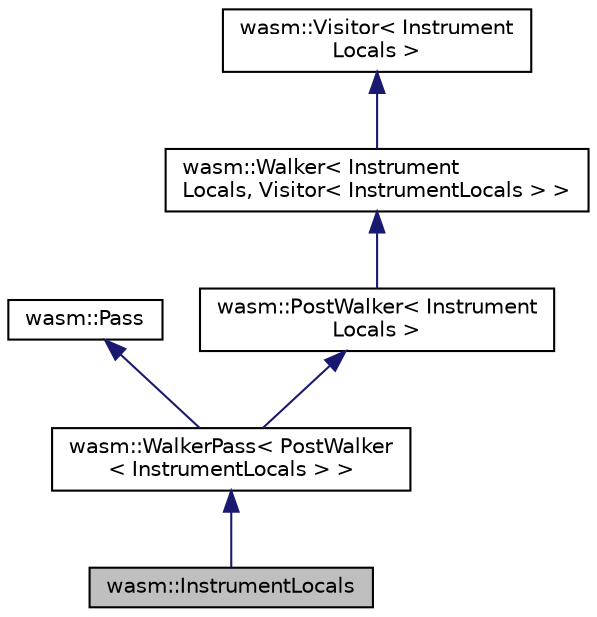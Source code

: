 digraph "wasm::InstrumentLocals"
{
  edge [fontname="Helvetica",fontsize="10",labelfontname="Helvetica",labelfontsize="10"];
  node [fontname="Helvetica",fontsize="10",shape=record];
  Node0 [label="wasm::InstrumentLocals",height=0.2,width=0.4,color="black", fillcolor="grey75", style="filled", fontcolor="black"];
  Node1 -> Node0 [dir="back",color="midnightblue",fontsize="10",style="solid",fontname="Helvetica"];
  Node1 [label="wasm::WalkerPass\< PostWalker\l\< InstrumentLocals \> \>",height=0.2,width=0.4,color="black", fillcolor="white", style="filled",URL="$classwasm_1_1_walker_pass.html"];
  Node2 -> Node1 [dir="back",color="midnightblue",fontsize="10",style="solid",fontname="Helvetica"];
  Node2 [label="wasm::Pass",height=0.2,width=0.4,color="black", fillcolor="white", style="filled",URL="$classwasm_1_1_pass.html"];
  Node3 -> Node1 [dir="back",color="midnightblue",fontsize="10",style="solid",fontname="Helvetica"];
  Node3 [label="wasm::PostWalker\< Instrument\lLocals \>",height=0.2,width=0.4,color="black", fillcolor="white", style="filled",URL="$structwasm_1_1_post_walker.html"];
  Node4 -> Node3 [dir="back",color="midnightblue",fontsize="10",style="solid",fontname="Helvetica"];
  Node4 [label="wasm::Walker\< Instrument\lLocals, Visitor\< InstrumentLocals \> \>",height=0.2,width=0.4,color="black", fillcolor="white", style="filled",URL="$structwasm_1_1_walker.html"];
  Node5 -> Node4 [dir="back",color="midnightblue",fontsize="10",style="solid",fontname="Helvetica"];
  Node5 [label="wasm::Visitor\< Instrument\lLocals \>",height=0.2,width=0.4,color="black", fillcolor="white", style="filled",URL="$structwasm_1_1_visitor.html"];
}
